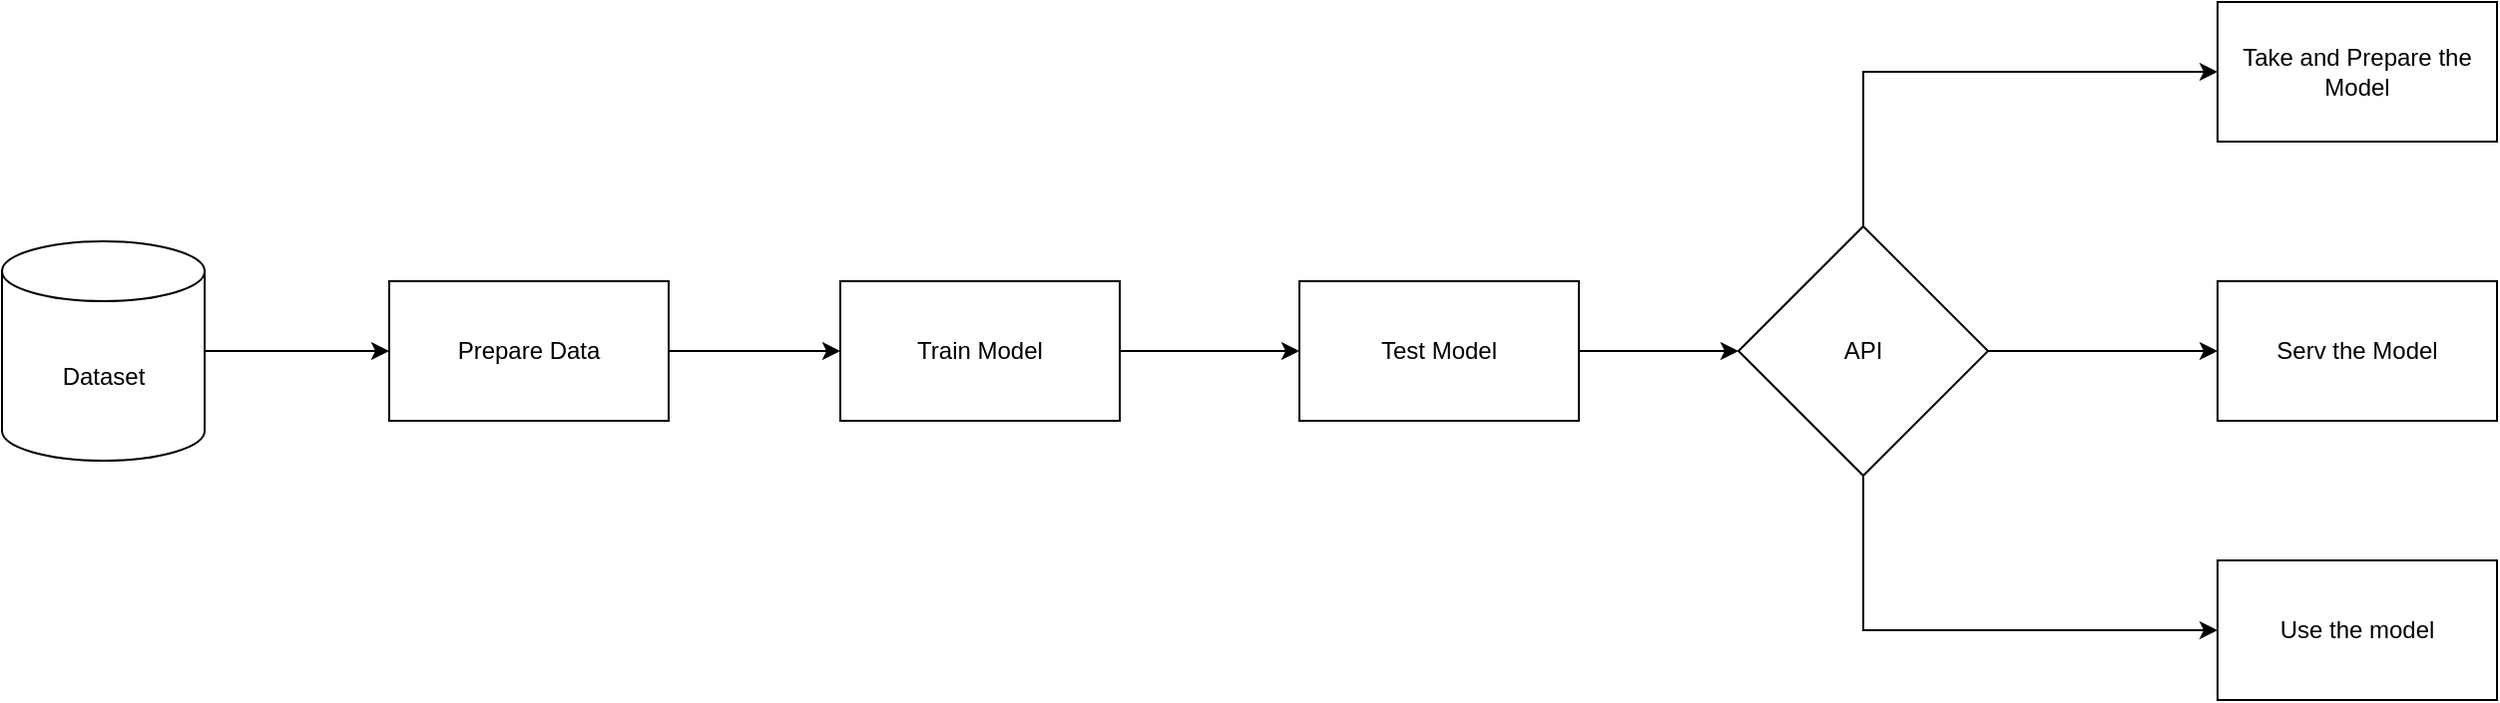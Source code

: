 <mxfile version="28.2.5">
  <diagram name="Página-1" id="lHNBh1hZl1NL_sBnvRLA">
    <mxGraphModel dx="1737" dy="878" grid="1" gridSize="10" guides="1" tooltips="1" connect="1" arrows="1" fold="1" page="1" pageScale="1" pageWidth="827" pageHeight="1169" math="0" shadow="0">
      <root>
        <mxCell id="0" />
        <mxCell id="1" parent="0" />
        <mxCell id="_TuRhUVv6ZyqvZC0eEGq-18" value="" style="edgeStyle=orthogonalEdgeStyle;rounded=0;orthogonalLoop=1;jettySize=auto;html=1;" edge="1" parent="1" source="_TuRhUVv6ZyqvZC0eEGq-1" target="_TuRhUVv6ZyqvZC0eEGq-3">
          <mxGeometry relative="1" as="geometry" />
        </mxCell>
        <mxCell id="_TuRhUVv6ZyqvZC0eEGq-1" value="Dataset" style="shape=cylinder3;whiteSpace=wrap;html=1;boundedLbl=1;backgroundOutline=1;size=15;" vertex="1" parent="1">
          <mxGeometry x="80" y="460" width="101.54" height="110" as="geometry" />
        </mxCell>
        <mxCell id="_TuRhUVv6ZyqvZC0eEGq-19" value="" style="edgeStyle=orthogonalEdgeStyle;rounded=0;orthogonalLoop=1;jettySize=auto;html=1;" edge="1" parent="1" source="_TuRhUVv6ZyqvZC0eEGq-3" target="_TuRhUVv6ZyqvZC0eEGq-4">
          <mxGeometry relative="1" as="geometry" />
        </mxCell>
        <mxCell id="_TuRhUVv6ZyqvZC0eEGq-3" value="Prepare Data" style="rounded=0;whiteSpace=wrap;html=1;" vertex="1" parent="1">
          <mxGeometry x="274" y="480" width="140" height="70" as="geometry" />
        </mxCell>
        <mxCell id="_TuRhUVv6ZyqvZC0eEGq-20" value="" style="edgeStyle=orthogonalEdgeStyle;rounded=0;orthogonalLoop=1;jettySize=auto;html=1;" edge="1" parent="1" source="_TuRhUVv6ZyqvZC0eEGq-4" target="_TuRhUVv6ZyqvZC0eEGq-5">
          <mxGeometry relative="1" as="geometry" />
        </mxCell>
        <mxCell id="_TuRhUVv6ZyqvZC0eEGq-4" value="Train Model" style="rounded=0;whiteSpace=wrap;html=1;" vertex="1" parent="1">
          <mxGeometry x="500" y="480" width="140" height="70" as="geometry" />
        </mxCell>
        <mxCell id="_TuRhUVv6ZyqvZC0eEGq-21" value="" style="edgeStyle=orthogonalEdgeStyle;rounded=0;orthogonalLoop=1;jettySize=auto;html=1;" edge="1" parent="1" source="_TuRhUVv6ZyqvZC0eEGq-5" target="_TuRhUVv6ZyqvZC0eEGq-6">
          <mxGeometry relative="1" as="geometry" />
        </mxCell>
        <mxCell id="_TuRhUVv6ZyqvZC0eEGq-5" value="Test Model" style="rounded=0;whiteSpace=wrap;html=1;" vertex="1" parent="1">
          <mxGeometry x="730" y="480" width="140" height="70" as="geometry" />
        </mxCell>
        <mxCell id="_TuRhUVv6ZyqvZC0eEGq-22" value="" style="edgeStyle=orthogonalEdgeStyle;rounded=0;orthogonalLoop=1;jettySize=auto;html=1;" edge="1" parent="1" source="_TuRhUVv6ZyqvZC0eEGq-6" target="_TuRhUVv6ZyqvZC0eEGq-11">
          <mxGeometry relative="1" as="geometry" />
        </mxCell>
        <mxCell id="_TuRhUVv6ZyqvZC0eEGq-6" value="API" style="rhombus;whiteSpace=wrap;html=1;" vertex="1" parent="1">
          <mxGeometry x="950" y="452.5" width="125" height="125" as="geometry" />
        </mxCell>
        <mxCell id="_TuRhUVv6ZyqvZC0eEGq-8" value="Take and Prepare the Model" style="rounded=0;whiteSpace=wrap;html=1;" vertex="1" parent="1">
          <mxGeometry x="1190" y="340" width="140" height="70" as="geometry" />
        </mxCell>
        <mxCell id="_TuRhUVv6ZyqvZC0eEGq-9" value="Serv the Model" style="rounded=0;whiteSpace=wrap;html=1;" vertex="1" parent="1">
          <mxGeometry x="1190" y="480" width="140" height="70" as="geometry" />
        </mxCell>
        <mxCell id="_TuRhUVv6ZyqvZC0eEGq-10" value="Use the model" style="rounded=0;whiteSpace=wrap;html=1;" vertex="1" parent="1">
          <mxGeometry x="1190" y="620" width="140" height="70" as="geometry" />
        </mxCell>
        <mxCell id="_TuRhUVv6ZyqvZC0eEGq-11" value="Serv the Model" style="rounded=0;whiteSpace=wrap;html=1;" vertex="1" parent="1">
          <mxGeometry x="1190" y="480" width="140" height="70" as="geometry" />
        </mxCell>
        <mxCell id="_TuRhUVv6ZyqvZC0eEGq-12" value="Use the model" style="rounded=0;whiteSpace=wrap;html=1;" vertex="1" parent="1">
          <mxGeometry x="1190" y="620" width="140" height="70" as="geometry" />
        </mxCell>
        <mxCell id="_TuRhUVv6ZyqvZC0eEGq-23" value="" style="edgeStyle=orthogonalEdgeStyle;rounded=0;orthogonalLoop=1;jettySize=auto;html=1;exitX=0.5;exitY=0;exitDx=0;exitDy=0;entryX=0;entryY=0.5;entryDx=0;entryDy=0;" edge="1" parent="1" source="_TuRhUVv6ZyqvZC0eEGq-6" target="_TuRhUVv6ZyqvZC0eEGq-8">
          <mxGeometry relative="1" as="geometry">
            <mxPoint x="1120" y="430" as="sourcePoint" />
            <mxPoint x="1235" y="430" as="targetPoint" />
          </mxGeometry>
        </mxCell>
        <mxCell id="_TuRhUVv6ZyqvZC0eEGq-24" value="" style="edgeStyle=orthogonalEdgeStyle;rounded=0;orthogonalLoop=1;jettySize=auto;html=1;exitX=0.5;exitY=1;exitDx=0;exitDy=0;entryX=0;entryY=0.5;entryDx=0;entryDy=0;" edge="1" parent="1" source="_TuRhUVv6ZyqvZC0eEGq-6" target="_TuRhUVv6ZyqvZC0eEGq-12">
          <mxGeometry relative="1" as="geometry">
            <mxPoint x="1120" y="510" as="sourcePoint" />
            <mxPoint x="1235" y="510" as="targetPoint" />
          </mxGeometry>
        </mxCell>
      </root>
    </mxGraphModel>
  </diagram>
</mxfile>

